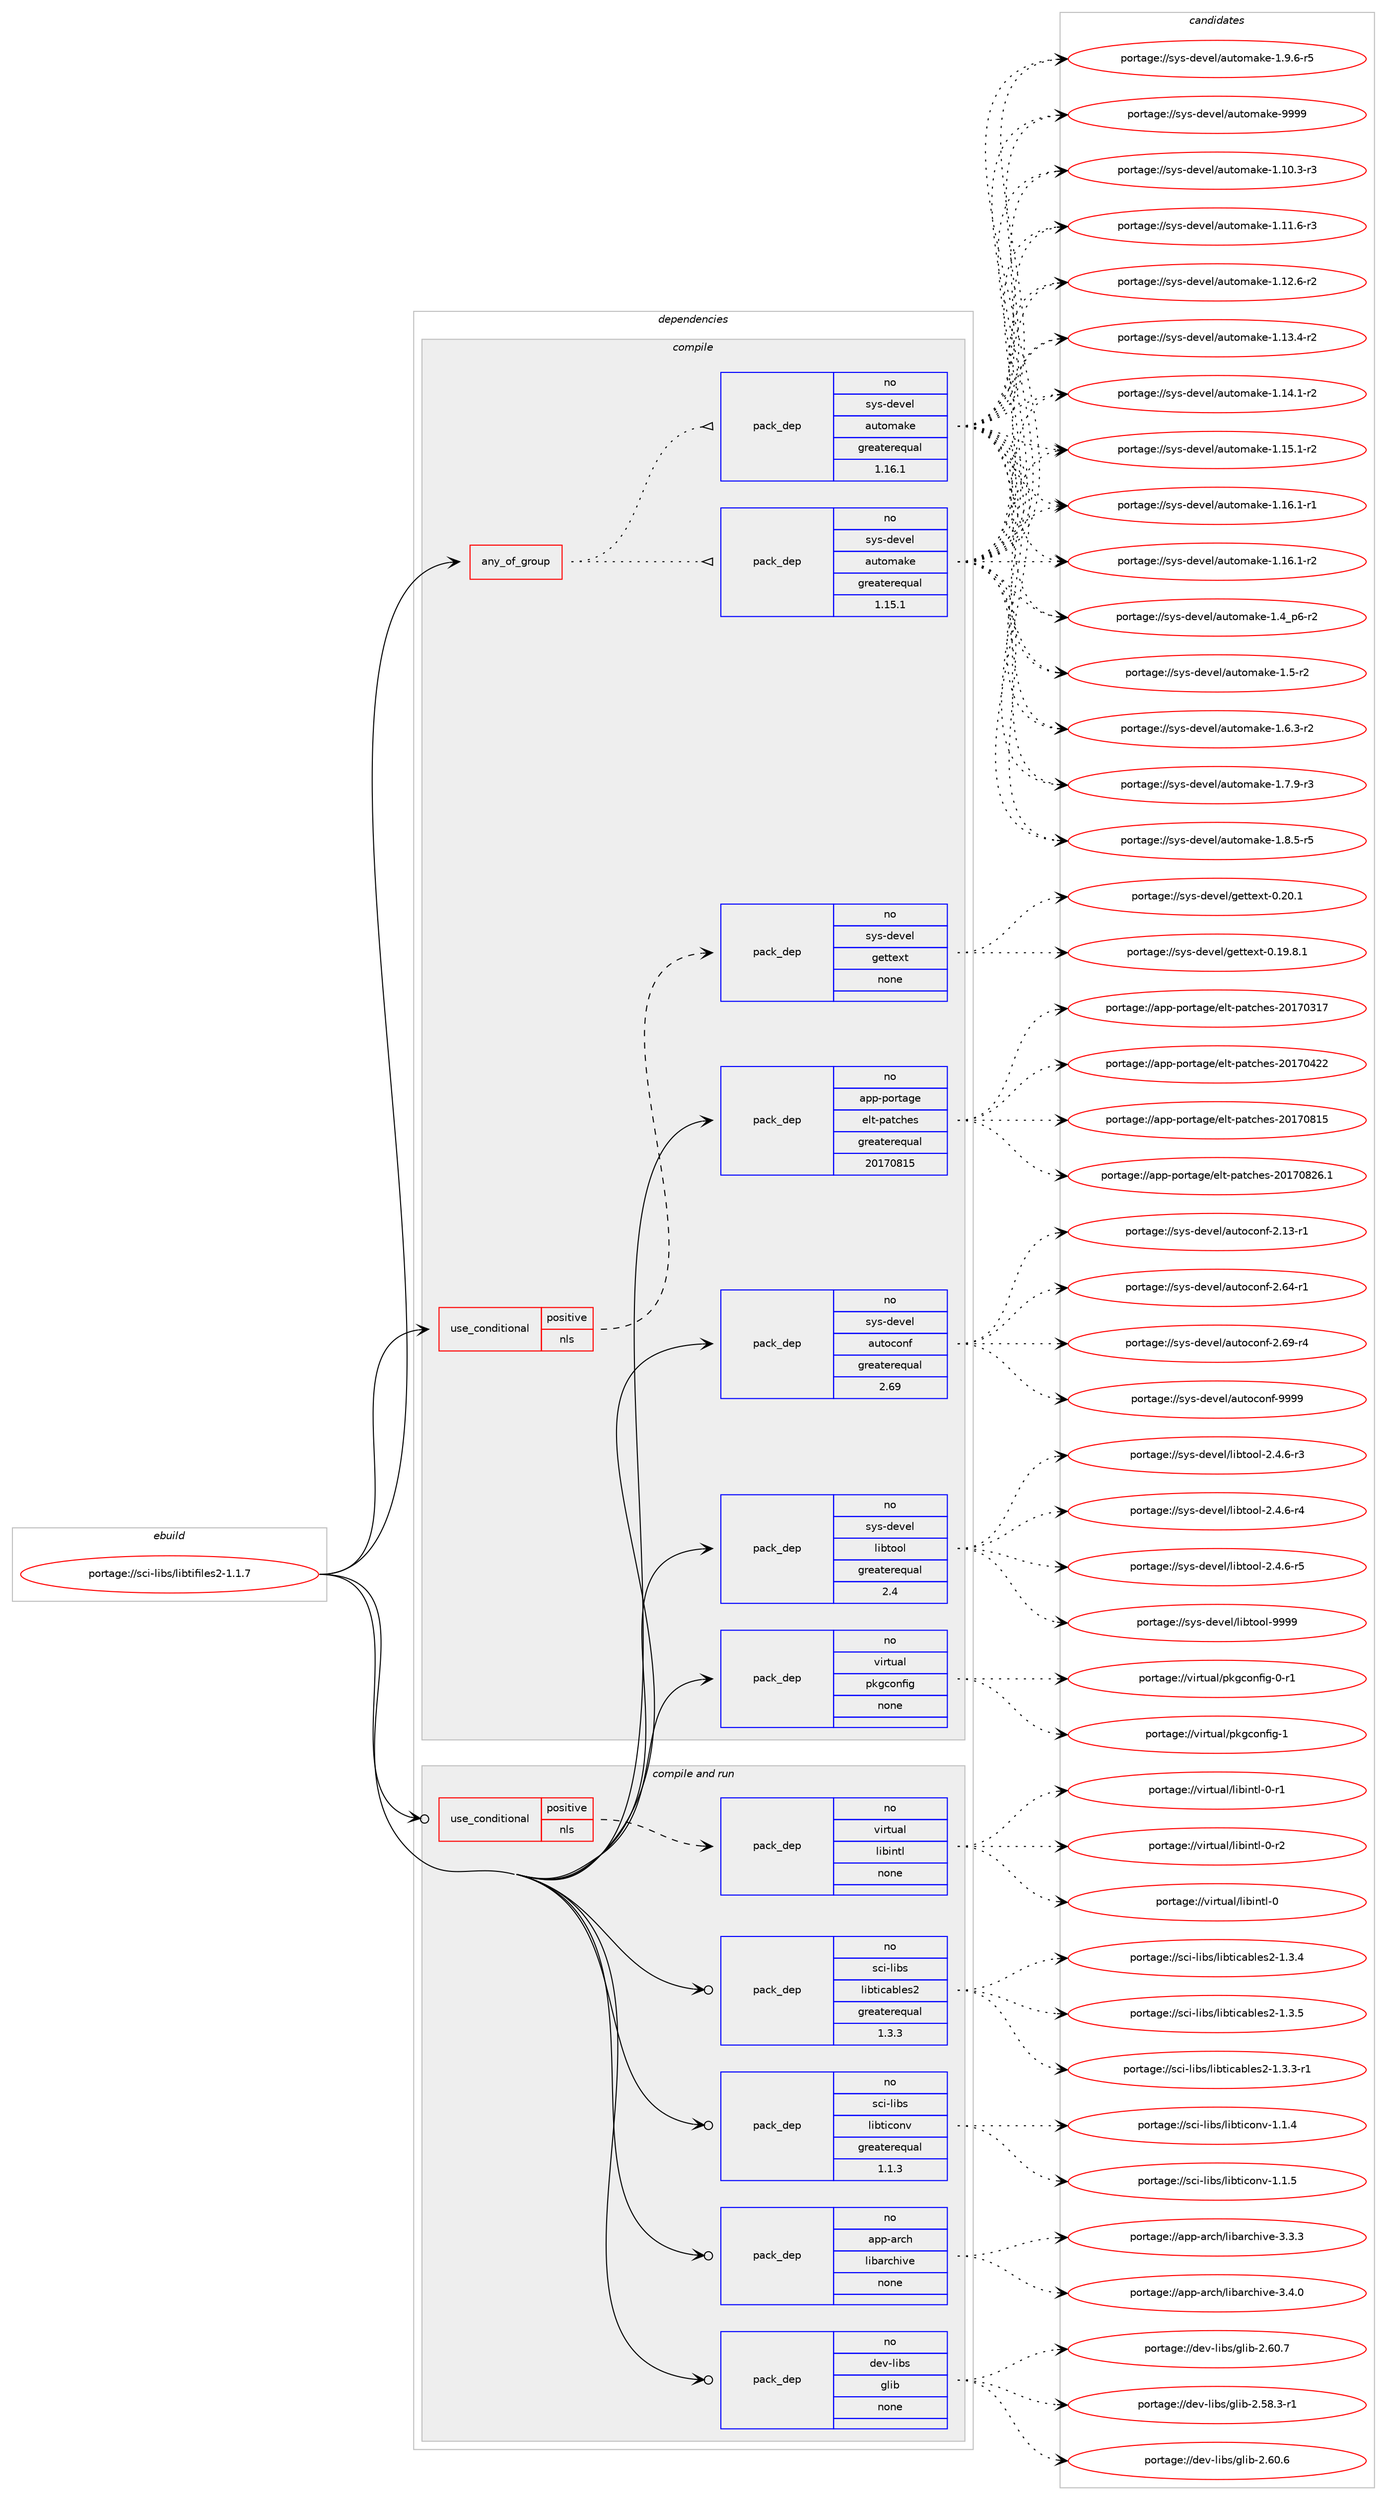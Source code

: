 digraph prolog {

# *************
# Graph options
# *************

newrank=true;
concentrate=true;
compound=true;
graph [rankdir=LR,fontname=Helvetica,fontsize=10,ranksep=1.5];#, ranksep=2.5, nodesep=0.2];
edge  [arrowhead=vee];
node  [fontname=Helvetica,fontsize=10];

# **********
# The ebuild
# **********

subgraph cluster_leftcol {
color=gray;
rank=same;
label=<<i>ebuild</i>>;
id [label="portage://sci-libs/libtifiles2-1.1.7", color=red, width=4, href="../sci-libs/libtifiles2-1.1.7.svg"];
}

# ****************
# The dependencies
# ****************

subgraph cluster_midcol {
color=gray;
label=<<i>dependencies</i>>;
subgraph cluster_compile {
fillcolor="#eeeeee";
style=filled;
label=<<i>compile</i>>;
subgraph any6445 {
dependency391191 [label=<<TABLE BORDER="0" CELLBORDER="1" CELLSPACING="0" CELLPADDING="4"><TR><TD CELLPADDING="10">any_of_group</TD></TR></TABLE>>, shape=none, color=red];subgraph pack287674 {
dependency391192 [label=<<TABLE BORDER="0" CELLBORDER="1" CELLSPACING="0" CELLPADDING="4" WIDTH="220"><TR><TD ROWSPAN="6" CELLPADDING="30">pack_dep</TD></TR><TR><TD WIDTH="110">no</TD></TR><TR><TD>sys-devel</TD></TR><TR><TD>automake</TD></TR><TR><TD>greaterequal</TD></TR><TR><TD>1.16.1</TD></TR></TABLE>>, shape=none, color=blue];
}
dependency391191:e -> dependency391192:w [weight=20,style="dotted",arrowhead="oinv"];
subgraph pack287675 {
dependency391193 [label=<<TABLE BORDER="0" CELLBORDER="1" CELLSPACING="0" CELLPADDING="4" WIDTH="220"><TR><TD ROWSPAN="6" CELLPADDING="30">pack_dep</TD></TR><TR><TD WIDTH="110">no</TD></TR><TR><TD>sys-devel</TD></TR><TR><TD>automake</TD></TR><TR><TD>greaterequal</TD></TR><TR><TD>1.15.1</TD></TR></TABLE>>, shape=none, color=blue];
}
dependency391191:e -> dependency391193:w [weight=20,style="dotted",arrowhead="oinv"];
}
id:e -> dependency391191:w [weight=20,style="solid",arrowhead="vee"];
subgraph cond96866 {
dependency391194 [label=<<TABLE BORDER="0" CELLBORDER="1" CELLSPACING="0" CELLPADDING="4"><TR><TD ROWSPAN="3" CELLPADDING="10">use_conditional</TD></TR><TR><TD>positive</TD></TR><TR><TD>nls</TD></TR></TABLE>>, shape=none, color=red];
subgraph pack287676 {
dependency391195 [label=<<TABLE BORDER="0" CELLBORDER="1" CELLSPACING="0" CELLPADDING="4" WIDTH="220"><TR><TD ROWSPAN="6" CELLPADDING="30">pack_dep</TD></TR><TR><TD WIDTH="110">no</TD></TR><TR><TD>sys-devel</TD></TR><TR><TD>gettext</TD></TR><TR><TD>none</TD></TR><TR><TD></TD></TR></TABLE>>, shape=none, color=blue];
}
dependency391194:e -> dependency391195:w [weight=20,style="dashed",arrowhead="vee"];
}
id:e -> dependency391194:w [weight=20,style="solid",arrowhead="vee"];
subgraph pack287677 {
dependency391196 [label=<<TABLE BORDER="0" CELLBORDER="1" CELLSPACING="0" CELLPADDING="4" WIDTH="220"><TR><TD ROWSPAN="6" CELLPADDING="30">pack_dep</TD></TR><TR><TD WIDTH="110">no</TD></TR><TR><TD>app-portage</TD></TR><TR><TD>elt-patches</TD></TR><TR><TD>greaterequal</TD></TR><TR><TD>20170815</TD></TR></TABLE>>, shape=none, color=blue];
}
id:e -> dependency391196:w [weight=20,style="solid",arrowhead="vee"];
subgraph pack287678 {
dependency391197 [label=<<TABLE BORDER="0" CELLBORDER="1" CELLSPACING="0" CELLPADDING="4" WIDTH="220"><TR><TD ROWSPAN="6" CELLPADDING="30">pack_dep</TD></TR><TR><TD WIDTH="110">no</TD></TR><TR><TD>sys-devel</TD></TR><TR><TD>autoconf</TD></TR><TR><TD>greaterequal</TD></TR><TR><TD>2.69</TD></TR></TABLE>>, shape=none, color=blue];
}
id:e -> dependency391197:w [weight=20,style="solid",arrowhead="vee"];
subgraph pack287679 {
dependency391198 [label=<<TABLE BORDER="0" CELLBORDER="1" CELLSPACING="0" CELLPADDING="4" WIDTH="220"><TR><TD ROWSPAN="6" CELLPADDING="30">pack_dep</TD></TR><TR><TD WIDTH="110">no</TD></TR><TR><TD>sys-devel</TD></TR><TR><TD>libtool</TD></TR><TR><TD>greaterequal</TD></TR><TR><TD>2.4</TD></TR></TABLE>>, shape=none, color=blue];
}
id:e -> dependency391198:w [weight=20,style="solid",arrowhead="vee"];
subgraph pack287680 {
dependency391199 [label=<<TABLE BORDER="0" CELLBORDER="1" CELLSPACING="0" CELLPADDING="4" WIDTH="220"><TR><TD ROWSPAN="6" CELLPADDING="30">pack_dep</TD></TR><TR><TD WIDTH="110">no</TD></TR><TR><TD>virtual</TD></TR><TR><TD>pkgconfig</TD></TR><TR><TD>none</TD></TR><TR><TD></TD></TR></TABLE>>, shape=none, color=blue];
}
id:e -> dependency391199:w [weight=20,style="solid",arrowhead="vee"];
}
subgraph cluster_compileandrun {
fillcolor="#eeeeee";
style=filled;
label=<<i>compile and run</i>>;
subgraph cond96867 {
dependency391200 [label=<<TABLE BORDER="0" CELLBORDER="1" CELLSPACING="0" CELLPADDING="4"><TR><TD ROWSPAN="3" CELLPADDING="10">use_conditional</TD></TR><TR><TD>positive</TD></TR><TR><TD>nls</TD></TR></TABLE>>, shape=none, color=red];
subgraph pack287681 {
dependency391201 [label=<<TABLE BORDER="0" CELLBORDER="1" CELLSPACING="0" CELLPADDING="4" WIDTH="220"><TR><TD ROWSPAN="6" CELLPADDING="30">pack_dep</TD></TR><TR><TD WIDTH="110">no</TD></TR><TR><TD>virtual</TD></TR><TR><TD>libintl</TD></TR><TR><TD>none</TD></TR><TR><TD></TD></TR></TABLE>>, shape=none, color=blue];
}
dependency391200:e -> dependency391201:w [weight=20,style="dashed",arrowhead="vee"];
}
id:e -> dependency391200:w [weight=20,style="solid",arrowhead="odotvee"];
subgraph pack287682 {
dependency391202 [label=<<TABLE BORDER="0" CELLBORDER="1" CELLSPACING="0" CELLPADDING="4" WIDTH="220"><TR><TD ROWSPAN="6" CELLPADDING="30">pack_dep</TD></TR><TR><TD WIDTH="110">no</TD></TR><TR><TD>app-arch</TD></TR><TR><TD>libarchive</TD></TR><TR><TD>none</TD></TR><TR><TD></TD></TR></TABLE>>, shape=none, color=blue];
}
id:e -> dependency391202:w [weight=20,style="solid",arrowhead="odotvee"];
subgraph pack287683 {
dependency391203 [label=<<TABLE BORDER="0" CELLBORDER="1" CELLSPACING="0" CELLPADDING="4" WIDTH="220"><TR><TD ROWSPAN="6" CELLPADDING="30">pack_dep</TD></TR><TR><TD WIDTH="110">no</TD></TR><TR><TD>dev-libs</TD></TR><TR><TD>glib</TD></TR><TR><TD>none</TD></TR><TR><TD></TD></TR></TABLE>>, shape=none, color=blue];
}
id:e -> dependency391203:w [weight=20,style="solid",arrowhead="odotvee"];
subgraph pack287684 {
dependency391204 [label=<<TABLE BORDER="0" CELLBORDER="1" CELLSPACING="0" CELLPADDING="4" WIDTH="220"><TR><TD ROWSPAN="6" CELLPADDING="30">pack_dep</TD></TR><TR><TD WIDTH="110">no</TD></TR><TR><TD>sci-libs</TD></TR><TR><TD>libticables2</TD></TR><TR><TD>greaterequal</TD></TR><TR><TD>1.3.3</TD></TR></TABLE>>, shape=none, color=blue];
}
id:e -> dependency391204:w [weight=20,style="solid",arrowhead="odotvee"];
subgraph pack287685 {
dependency391205 [label=<<TABLE BORDER="0" CELLBORDER="1" CELLSPACING="0" CELLPADDING="4" WIDTH="220"><TR><TD ROWSPAN="6" CELLPADDING="30">pack_dep</TD></TR><TR><TD WIDTH="110">no</TD></TR><TR><TD>sci-libs</TD></TR><TR><TD>libticonv</TD></TR><TR><TD>greaterequal</TD></TR><TR><TD>1.1.3</TD></TR></TABLE>>, shape=none, color=blue];
}
id:e -> dependency391205:w [weight=20,style="solid",arrowhead="odotvee"];
}
subgraph cluster_run {
fillcolor="#eeeeee";
style=filled;
label=<<i>run</i>>;
}
}

# **************
# The candidates
# **************

subgraph cluster_choices {
rank=same;
color=gray;
label=<<i>candidates</i>>;

subgraph choice287674 {
color=black;
nodesep=1;
choiceportage11512111545100101118101108479711711611110997107101454946494846514511451 [label="portage://sys-devel/automake-1.10.3-r3", color=red, width=4,href="../sys-devel/automake-1.10.3-r3.svg"];
choiceportage11512111545100101118101108479711711611110997107101454946494946544511451 [label="portage://sys-devel/automake-1.11.6-r3", color=red, width=4,href="../sys-devel/automake-1.11.6-r3.svg"];
choiceportage11512111545100101118101108479711711611110997107101454946495046544511450 [label="portage://sys-devel/automake-1.12.6-r2", color=red, width=4,href="../sys-devel/automake-1.12.6-r2.svg"];
choiceportage11512111545100101118101108479711711611110997107101454946495146524511450 [label="portage://sys-devel/automake-1.13.4-r2", color=red, width=4,href="../sys-devel/automake-1.13.4-r2.svg"];
choiceportage11512111545100101118101108479711711611110997107101454946495246494511450 [label="portage://sys-devel/automake-1.14.1-r2", color=red, width=4,href="../sys-devel/automake-1.14.1-r2.svg"];
choiceportage11512111545100101118101108479711711611110997107101454946495346494511450 [label="portage://sys-devel/automake-1.15.1-r2", color=red, width=4,href="../sys-devel/automake-1.15.1-r2.svg"];
choiceportage11512111545100101118101108479711711611110997107101454946495446494511449 [label="portage://sys-devel/automake-1.16.1-r1", color=red, width=4,href="../sys-devel/automake-1.16.1-r1.svg"];
choiceportage11512111545100101118101108479711711611110997107101454946495446494511450 [label="portage://sys-devel/automake-1.16.1-r2", color=red, width=4,href="../sys-devel/automake-1.16.1-r2.svg"];
choiceportage115121115451001011181011084797117116111109971071014549465295112544511450 [label="portage://sys-devel/automake-1.4_p6-r2", color=red, width=4,href="../sys-devel/automake-1.4_p6-r2.svg"];
choiceportage11512111545100101118101108479711711611110997107101454946534511450 [label="portage://sys-devel/automake-1.5-r2", color=red, width=4,href="../sys-devel/automake-1.5-r2.svg"];
choiceportage115121115451001011181011084797117116111109971071014549465446514511450 [label="portage://sys-devel/automake-1.6.3-r2", color=red, width=4,href="../sys-devel/automake-1.6.3-r2.svg"];
choiceportage115121115451001011181011084797117116111109971071014549465546574511451 [label="portage://sys-devel/automake-1.7.9-r3", color=red, width=4,href="../sys-devel/automake-1.7.9-r3.svg"];
choiceportage115121115451001011181011084797117116111109971071014549465646534511453 [label="portage://sys-devel/automake-1.8.5-r5", color=red, width=4,href="../sys-devel/automake-1.8.5-r5.svg"];
choiceportage115121115451001011181011084797117116111109971071014549465746544511453 [label="portage://sys-devel/automake-1.9.6-r5", color=red, width=4,href="../sys-devel/automake-1.9.6-r5.svg"];
choiceportage115121115451001011181011084797117116111109971071014557575757 [label="portage://sys-devel/automake-9999", color=red, width=4,href="../sys-devel/automake-9999.svg"];
dependency391192:e -> choiceportage11512111545100101118101108479711711611110997107101454946494846514511451:w [style=dotted,weight="100"];
dependency391192:e -> choiceportage11512111545100101118101108479711711611110997107101454946494946544511451:w [style=dotted,weight="100"];
dependency391192:e -> choiceportage11512111545100101118101108479711711611110997107101454946495046544511450:w [style=dotted,weight="100"];
dependency391192:e -> choiceportage11512111545100101118101108479711711611110997107101454946495146524511450:w [style=dotted,weight="100"];
dependency391192:e -> choiceportage11512111545100101118101108479711711611110997107101454946495246494511450:w [style=dotted,weight="100"];
dependency391192:e -> choiceportage11512111545100101118101108479711711611110997107101454946495346494511450:w [style=dotted,weight="100"];
dependency391192:e -> choiceportage11512111545100101118101108479711711611110997107101454946495446494511449:w [style=dotted,weight="100"];
dependency391192:e -> choiceportage11512111545100101118101108479711711611110997107101454946495446494511450:w [style=dotted,weight="100"];
dependency391192:e -> choiceportage115121115451001011181011084797117116111109971071014549465295112544511450:w [style=dotted,weight="100"];
dependency391192:e -> choiceportage11512111545100101118101108479711711611110997107101454946534511450:w [style=dotted,weight="100"];
dependency391192:e -> choiceportage115121115451001011181011084797117116111109971071014549465446514511450:w [style=dotted,weight="100"];
dependency391192:e -> choiceportage115121115451001011181011084797117116111109971071014549465546574511451:w [style=dotted,weight="100"];
dependency391192:e -> choiceportage115121115451001011181011084797117116111109971071014549465646534511453:w [style=dotted,weight="100"];
dependency391192:e -> choiceportage115121115451001011181011084797117116111109971071014549465746544511453:w [style=dotted,weight="100"];
dependency391192:e -> choiceportage115121115451001011181011084797117116111109971071014557575757:w [style=dotted,weight="100"];
}
subgraph choice287675 {
color=black;
nodesep=1;
choiceportage11512111545100101118101108479711711611110997107101454946494846514511451 [label="portage://sys-devel/automake-1.10.3-r3", color=red, width=4,href="../sys-devel/automake-1.10.3-r3.svg"];
choiceportage11512111545100101118101108479711711611110997107101454946494946544511451 [label="portage://sys-devel/automake-1.11.6-r3", color=red, width=4,href="../sys-devel/automake-1.11.6-r3.svg"];
choiceportage11512111545100101118101108479711711611110997107101454946495046544511450 [label="portage://sys-devel/automake-1.12.6-r2", color=red, width=4,href="../sys-devel/automake-1.12.6-r2.svg"];
choiceportage11512111545100101118101108479711711611110997107101454946495146524511450 [label="portage://sys-devel/automake-1.13.4-r2", color=red, width=4,href="../sys-devel/automake-1.13.4-r2.svg"];
choiceportage11512111545100101118101108479711711611110997107101454946495246494511450 [label="portage://sys-devel/automake-1.14.1-r2", color=red, width=4,href="../sys-devel/automake-1.14.1-r2.svg"];
choiceportage11512111545100101118101108479711711611110997107101454946495346494511450 [label="portage://sys-devel/automake-1.15.1-r2", color=red, width=4,href="../sys-devel/automake-1.15.1-r2.svg"];
choiceportage11512111545100101118101108479711711611110997107101454946495446494511449 [label="portage://sys-devel/automake-1.16.1-r1", color=red, width=4,href="../sys-devel/automake-1.16.1-r1.svg"];
choiceportage11512111545100101118101108479711711611110997107101454946495446494511450 [label="portage://sys-devel/automake-1.16.1-r2", color=red, width=4,href="../sys-devel/automake-1.16.1-r2.svg"];
choiceportage115121115451001011181011084797117116111109971071014549465295112544511450 [label="portage://sys-devel/automake-1.4_p6-r2", color=red, width=4,href="../sys-devel/automake-1.4_p6-r2.svg"];
choiceportage11512111545100101118101108479711711611110997107101454946534511450 [label="portage://sys-devel/automake-1.5-r2", color=red, width=4,href="../sys-devel/automake-1.5-r2.svg"];
choiceportage115121115451001011181011084797117116111109971071014549465446514511450 [label="portage://sys-devel/automake-1.6.3-r2", color=red, width=4,href="../sys-devel/automake-1.6.3-r2.svg"];
choiceportage115121115451001011181011084797117116111109971071014549465546574511451 [label="portage://sys-devel/automake-1.7.9-r3", color=red, width=4,href="../sys-devel/automake-1.7.9-r3.svg"];
choiceportage115121115451001011181011084797117116111109971071014549465646534511453 [label="portage://sys-devel/automake-1.8.5-r5", color=red, width=4,href="../sys-devel/automake-1.8.5-r5.svg"];
choiceportage115121115451001011181011084797117116111109971071014549465746544511453 [label="portage://sys-devel/automake-1.9.6-r5", color=red, width=4,href="../sys-devel/automake-1.9.6-r5.svg"];
choiceportage115121115451001011181011084797117116111109971071014557575757 [label="portage://sys-devel/automake-9999", color=red, width=4,href="../sys-devel/automake-9999.svg"];
dependency391193:e -> choiceportage11512111545100101118101108479711711611110997107101454946494846514511451:w [style=dotted,weight="100"];
dependency391193:e -> choiceportage11512111545100101118101108479711711611110997107101454946494946544511451:w [style=dotted,weight="100"];
dependency391193:e -> choiceportage11512111545100101118101108479711711611110997107101454946495046544511450:w [style=dotted,weight="100"];
dependency391193:e -> choiceportage11512111545100101118101108479711711611110997107101454946495146524511450:w [style=dotted,weight="100"];
dependency391193:e -> choiceportage11512111545100101118101108479711711611110997107101454946495246494511450:w [style=dotted,weight="100"];
dependency391193:e -> choiceportage11512111545100101118101108479711711611110997107101454946495346494511450:w [style=dotted,weight="100"];
dependency391193:e -> choiceportage11512111545100101118101108479711711611110997107101454946495446494511449:w [style=dotted,weight="100"];
dependency391193:e -> choiceportage11512111545100101118101108479711711611110997107101454946495446494511450:w [style=dotted,weight="100"];
dependency391193:e -> choiceportage115121115451001011181011084797117116111109971071014549465295112544511450:w [style=dotted,weight="100"];
dependency391193:e -> choiceportage11512111545100101118101108479711711611110997107101454946534511450:w [style=dotted,weight="100"];
dependency391193:e -> choiceportage115121115451001011181011084797117116111109971071014549465446514511450:w [style=dotted,weight="100"];
dependency391193:e -> choiceportage115121115451001011181011084797117116111109971071014549465546574511451:w [style=dotted,weight="100"];
dependency391193:e -> choiceportage115121115451001011181011084797117116111109971071014549465646534511453:w [style=dotted,weight="100"];
dependency391193:e -> choiceportage115121115451001011181011084797117116111109971071014549465746544511453:w [style=dotted,weight="100"];
dependency391193:e -> choiceportage115121115451001011181011084797117116111109971071014557575757:w [style=dotted,weight="100"];
}
subgraph choice287676 {
color=black;
nodesep=1;
choiceportage1151211154510010111810110847103101116116101120116454846495746564649 [label="portage://sys-devel/gettext-0.19.8.1", color=red, width=4,href="../sys-devel/gettext-0.19.8.1.svg"];
choiceportage115121115451001011181011084710310111611610112011645484650484649 [label="portage://sys-devel/gettext-0.20.1", color=red, width=4,href="../sys-devel/gettext-0.20.1.svg"];
dependency391195:e -> choiceportage1151211154510010111810110847103101116116101120116454846495746564649:w [style=dotted,weight="100"];
dependency391195:e -> choiceportage115121115451001011181011084710310111611610112011645484650484649:w [style=dotted,weight="100"];
}
subgraph choice287677 {
color=black;
nodesep=1;
choiceportage97112112451121111141169710310147101108116451129711699104101115455048495548514955 [label="portage://app-portage/elt-patches-20170317", color=red, width=4,href="../app-portage/elt-patches-20170317.svg"];
choiceportage97112112451121111141169710310147101108116451129711699104101115455048495548525050 [label="portage://app-portage/elt-patches-20170422", color=red, width=4,href="../app-portage/elt-patches-20170422.svg"];
choiceportage97112112451121111141169710310147101108116451129711699104101115455048495548564953 [label="portage://app-portage/elt-patches-20170815", color=red, width=4,href="../app-portage/elt-patches-20170815.svg"];
choiceportage971121124511211111411697103101471011081164511297116991041011154550484955485650544649 [label="portage://app-portage/elt-patches-20170826.1", color=red, width=4,href="../app-portage/elt-patches-20170826.1.svg"];
dependency391196:e -> choiceportage97112112451121111141169710310147101108116451129711699104101115455048495548514955:w [style=dotted,weight="100"];
dependency391196:e -> choiceportage97112112451121111141169710310147101108116451129711699104101115455048495548525050:w [style=dotted,weight="100"];
dependency391196:e -> choiceportage97112112451121111141169710310147101108116451129711699104101115455048495548564953:w [style=dotted,weight="100"];
dependency391196:e -> choiceportage971121124511211111411697103101471011081164511297116991041011154550484955485650544649:w [style=dotted,weight="100"];
}
subgraph choice287678 {
color=black;
nodesep=1;
choiceportage1151211154510010111810110847971171161119911111010245504649514511449 [label="portage://sys-devel/autoconf-2.13-r1", color=red, width=4,href="../sys-devel/autoconf-2.13-r1.svg"];
choiceportage1151211154510010111810110847971171161119911111010245504654524511449 [label="portage://sys-devel/autoconf-2.64-r1", color=red, width=4,href="../sys-devel/autoconf-2.64-r1.svg"];
choiceportage1151211154510010111810110847971171161119911111010245504654574511452 [label="portage://sys-devel/autoconf-2.69-r4", color=red, width=4,href="../sys-devel/autoconf-2.69-r4.svg"];
choiceportage115121115451001011181011084797117116111991111101024557575757 [label="portage://sys-devel/autoconf-9999", color=red, width=4,href="../sys-devel/autoconf-9999.svg"];
dependency391197:e -> choiceportage1151211154510010111810110847971171161119911111010245504649514511449:w [style=dotted,weight="100"];
dependency391197:e -> choiceportage1151211154510010111810110847971171161119911111010245504654524511449:w [style=dotted,weight="100"];
dependency391197:e -> choiceportage1151211154510010111810110847971171161119911111010245504654574511452:w [style=dotted,weight="100"];
dependency391197:e -> choiceportage115121115451001011181011084797117116111991111101024557575757:w [style=dotted,weight="100"];
}
subgraph choice287679 {
color=black;
nodesep=1;
choiceportage1151211154510010111810110847108105981161111111084550465246544511451 [label="portage://sys-devel/libtool-2.4.6-r3", color=red, width=4,href="../sys-devel/libtool-2.4.6-r3.svg"];
choiceportage1151211154510010111810110847108105981161111111084550465246544511452 [label="portage://sys-devel/libtool-2.4.6-r4", color=red, width=4,href="../sys-devel/libtool-2.4.6-r4.svg"];
choiceportage1151211154510010111810110847108105981161111111084550465246544511453 [label="portage://sys-devel/libtool-2.4.6-r5", color=red, width=4,href="../sys-devel/libtool-2.4.6-r5.svg"];
choiceportage1151211154510010111810110847108105981161111111084557575757 [label="portage://sys-devel/libtool-9999", color=red, width=4,href="../sys-devel/libtool-9999.svg"];
dependency391198:e -> choiceportage1151211154510010111810110847108105981161111111084550465246544511451:w [style=dotted,weight="100"];
dependency391198:e -> choiceportage1151211154510010111810110847108105981161111111084550465246544511452:w [style=dotted,weight="100"];
dependency391198:e -> choiceportage1151211154510010111810110847108105981161111111084550465246544511453:w [style=dotted,weight="100"];
dependency391198:e -> choiceportage1151211154510010111810110847108105981161111111084557575757:w [style=dotted,weight="100"];
}
subgraph choice287680 {
color=black;
nodesep=1;
choiceportage11810511411611797108471121071039911111010210510345484511449 [label="portage://virtual/pkgconfig-0-r1", color=red, width=4,href="../virtual/pkgconfig-0-r1.svg"];
choiceportage1181051141161179710847112107103991111101021051034549 [label="portage://virtual/pkgconfig-1", color=red, width=4,href="../virtual/pkgconfig-1.svg"];
dependency391199:e -> choiceportage11810511411611797108471121071039911111010210510345484511449:w [style=dotted,weight="100"];
dependency391199:e -> choiceportage1181051141161179710847112107103991111101021051034549:w [style=dotted,weight="100"];
}
subgraph choice287681 {
color=black;
nodesep=1;
choiceportage1181051141161179710847108105981051101161084548 [label="portage://virtual/libintl-0", color=red, width=4,href="../virtual/libintl-0.svg"];
choiceportage11810511411611797108471081059810511011610845484511449 [label="portage://virtual/libintl-0-r1", color=red, width=4,href="../virtual/libintl-0-r1.svg"];
choiceportage11810511411611797108471081059810511011610845484511450 [label="portage://virtual/libintl-0-r2", color=red, width=4,href="../virtual/libintl-0-r2.svg"];
dependency391201:e -> choiceportage1181051141161179710847108105981051101161084548:w [style=dotted,weight="100"];
dependency391201:e -> choiceportage11810511411611797108471081059810511011610845484511449:w [style=dotted,weight="100"];
dependency391201:e -> choiceportage11810511411611797108471081059810511011610845484511450:w [style=dotted,weight="100"];
}
subgraph choice287682 {
color=black;
nodesep=1;
choiceportage9711211245971149910447108105989711499104105118101455146514651 [label="portage://app-arch/libarchive-3.3.3", color=red, width=4,href="../app-arch/libarchive-3.3.3.svg"];
choiceportage9711211245971149910447108105989711499104105118101455146524648 [label="portage://app-arch/libarchive-3.4.0", color=red, width=4,href="../app-arch/libarchive-3.4.0.svg"];
dependency391202:e -> choiceportage9711211245971149910447108105989711499104105118101455146514651:w [style=dotted,weight="100"];
dependency391202:e -> choiceportage9711211245971149910447108105989711499104105118101455146524648:w [style=dotted,weight="100"];
}
subgraph choice287683 {
color=black;
nodesep=1;
choiceportage10010111845108105981154710310810598455046535646514511449 [label="portage://dev-libs/glib-2.58.3-r1", color=red, width=4,href="../dev-libs/glib-2.58.3-r1.svg"];
choiceportage1001011184510810598115471031081059845504654484654 [label="portage://dev-libs/glib-2.60.6", color=red, width=4,href="../dev-libs/glib-2.60.6.svg"];
choiceportage1001011184510810598115471031081059845504654484655 [label="portage://dev-libs/glib-2.60.7", color=red, width=4,href="../dev-libs/glib-2.60.7.svg"];
dependency391203:e -> choiceportage10010111845108105981154710310810598455046535646514511449:w [style=dotted,weight="100"];
dependency391203:e -> choiceportage1001011184510810598115471031081059845504654484654:w [style=dotted,weight="100"];
dependency391203:e -> choiceportage1001011184510810598115471031081059845504654484655:w [style=dotted,weight="100"];
}
subgraph choice287684 {
color=black;
nodesep=1;
choiceportage1159910545108105981154710810598116105999798108101115504549465146514511449 [label="portage://sci-libs/libticables2-1.3.3-r1", color=red, width=4,href="../sci-libs/libticables2-1.3.3-r1.svg"];
choiceportage115991054510810598115471081059811610599979810810111550454946514652 [label="portage://sci-libs/libticables2-1.3.4", color=red, width=4,href="../sci-libs/libticables2-1.3.4.svg"];
choiceportage115991054510810598115471081059811610599979810810111550454946514653 [label="portage://sci-libs/libticables2-1.3.5", color=red, width=4,href="../sci-libs/libticables2-1.3.5.svg"];
dependency391204:e -> choiceportage1159910545108105981154710810598116105999798108101115504549465146514511449:w [style=dotted,weight="100"];
dependency391204:e -> choiceportage115991054510810598115471081059811610599979810810111550454946514652:w [style=dotted,weight="100"];
dependency391204:e -> choiceportage115991054510810598115471081059811610599979810810111550454946514653:w [style=dotted,weight="100"];
}
subgraph choice287685 {
color=black;
nodesep=1;
choiceportage115991054510810598115471081059811610599111110118454946494652 [label="portage://sci-libs/libticonv-1.1.4", color=red, width=4,href="../sci-libs/libticonv-1.1.4.svg"];
choiceportage115991054510810598115471081059811610599111110118454946494653 [label="portage://sci-libs/libticonv-1.1.5", color=red, width=4,href="../sci-libs/libticonv-1.1.5.svg"];
dependency391205:e -> choiceportage115991054510810598115471081059811610599111110118454946494652:w [style=dotted,weight="100"];
dependency391205:e -> choiceportage115991054510810598115471081059811610599111110118454946494653:w [style=dotted,weight="100"];
}
}

}
